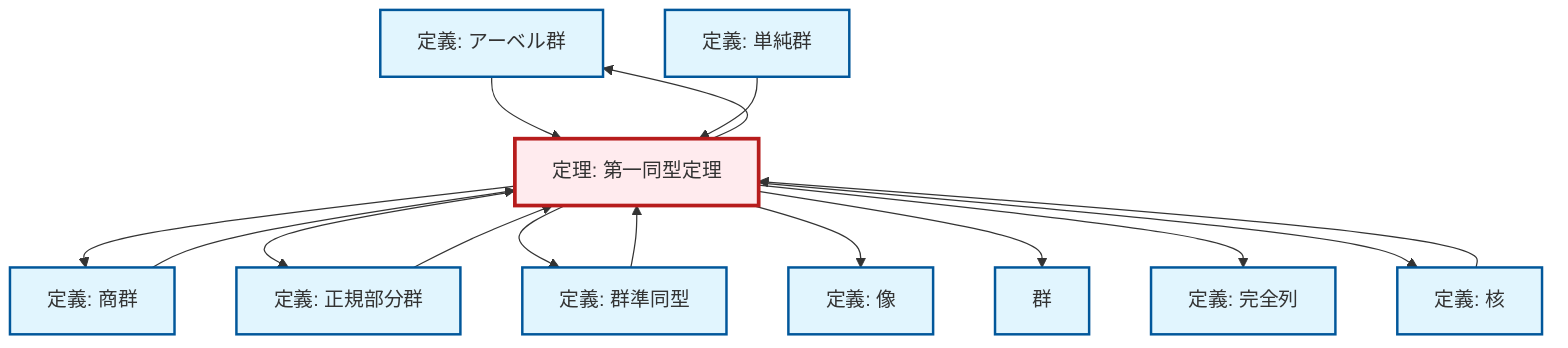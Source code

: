 graph TD
    classDef definition fill:#e1f5fe,stroke:#01579b,stroke-width:2px
    classDef theorem fill:#f3e5f5,stroke:#4a148c,stroke-width:2px
    classDef axiom fill:#fff3e0,stroke:#e65100,stroke-width:2px
    classDef example fill:#e8f5e9,stroke:#1b5e20,stroke-width:2px
    classDef current fill:#ffebee,stroke:#b71c1c,stroke-width:3px
    def-abelian-group["定義: アーベル群"]:::definition
    def-quotient-group["定義: 商群"]:::definition
    def-simple-group["定義: 単純群"]:::definition
    def-image["定義: 像"]:::definition
    def-group["群"]:::definition
    thm-first-isomorphism["定理: 第一同型定理"]:::theorem
    def-normal-subgroup["定義: 正規部分群"]:::definition
    def-kernel["定義: 核"]:::definition
    def-homomorphism["定義: 群準同型"]:::definition
    def-exact-sequence["定義: 完全列"]:::definition
    thm-first-isomorphism --> def-quotient-group
    thm-first-isomorphism --> def-normal-subgroup
    thm-first-isomorphism --> def-abelian-group
    def-homomorphism --> thm-first-isomorphism
    thm-first-isomorphism --> def-homomorphism
    def-normal-subgroup --> thm-first-isomorphism
    thm-first-isomorphism --> def-image
    thm-first-isomorphism --> def-group
    def-abelian-group --> thm-first-isomorphism
    def-kernel --> thm-first-isomorphism
    thm-first-isomorphism --> def-exact-sequence
    def-simple-group --> thm-first-isomorphism
    thm-first-isomorphism --> def-kernel
    def-quotient-group --> thm-first-isomorphism
    class thm-first-isomorphism current